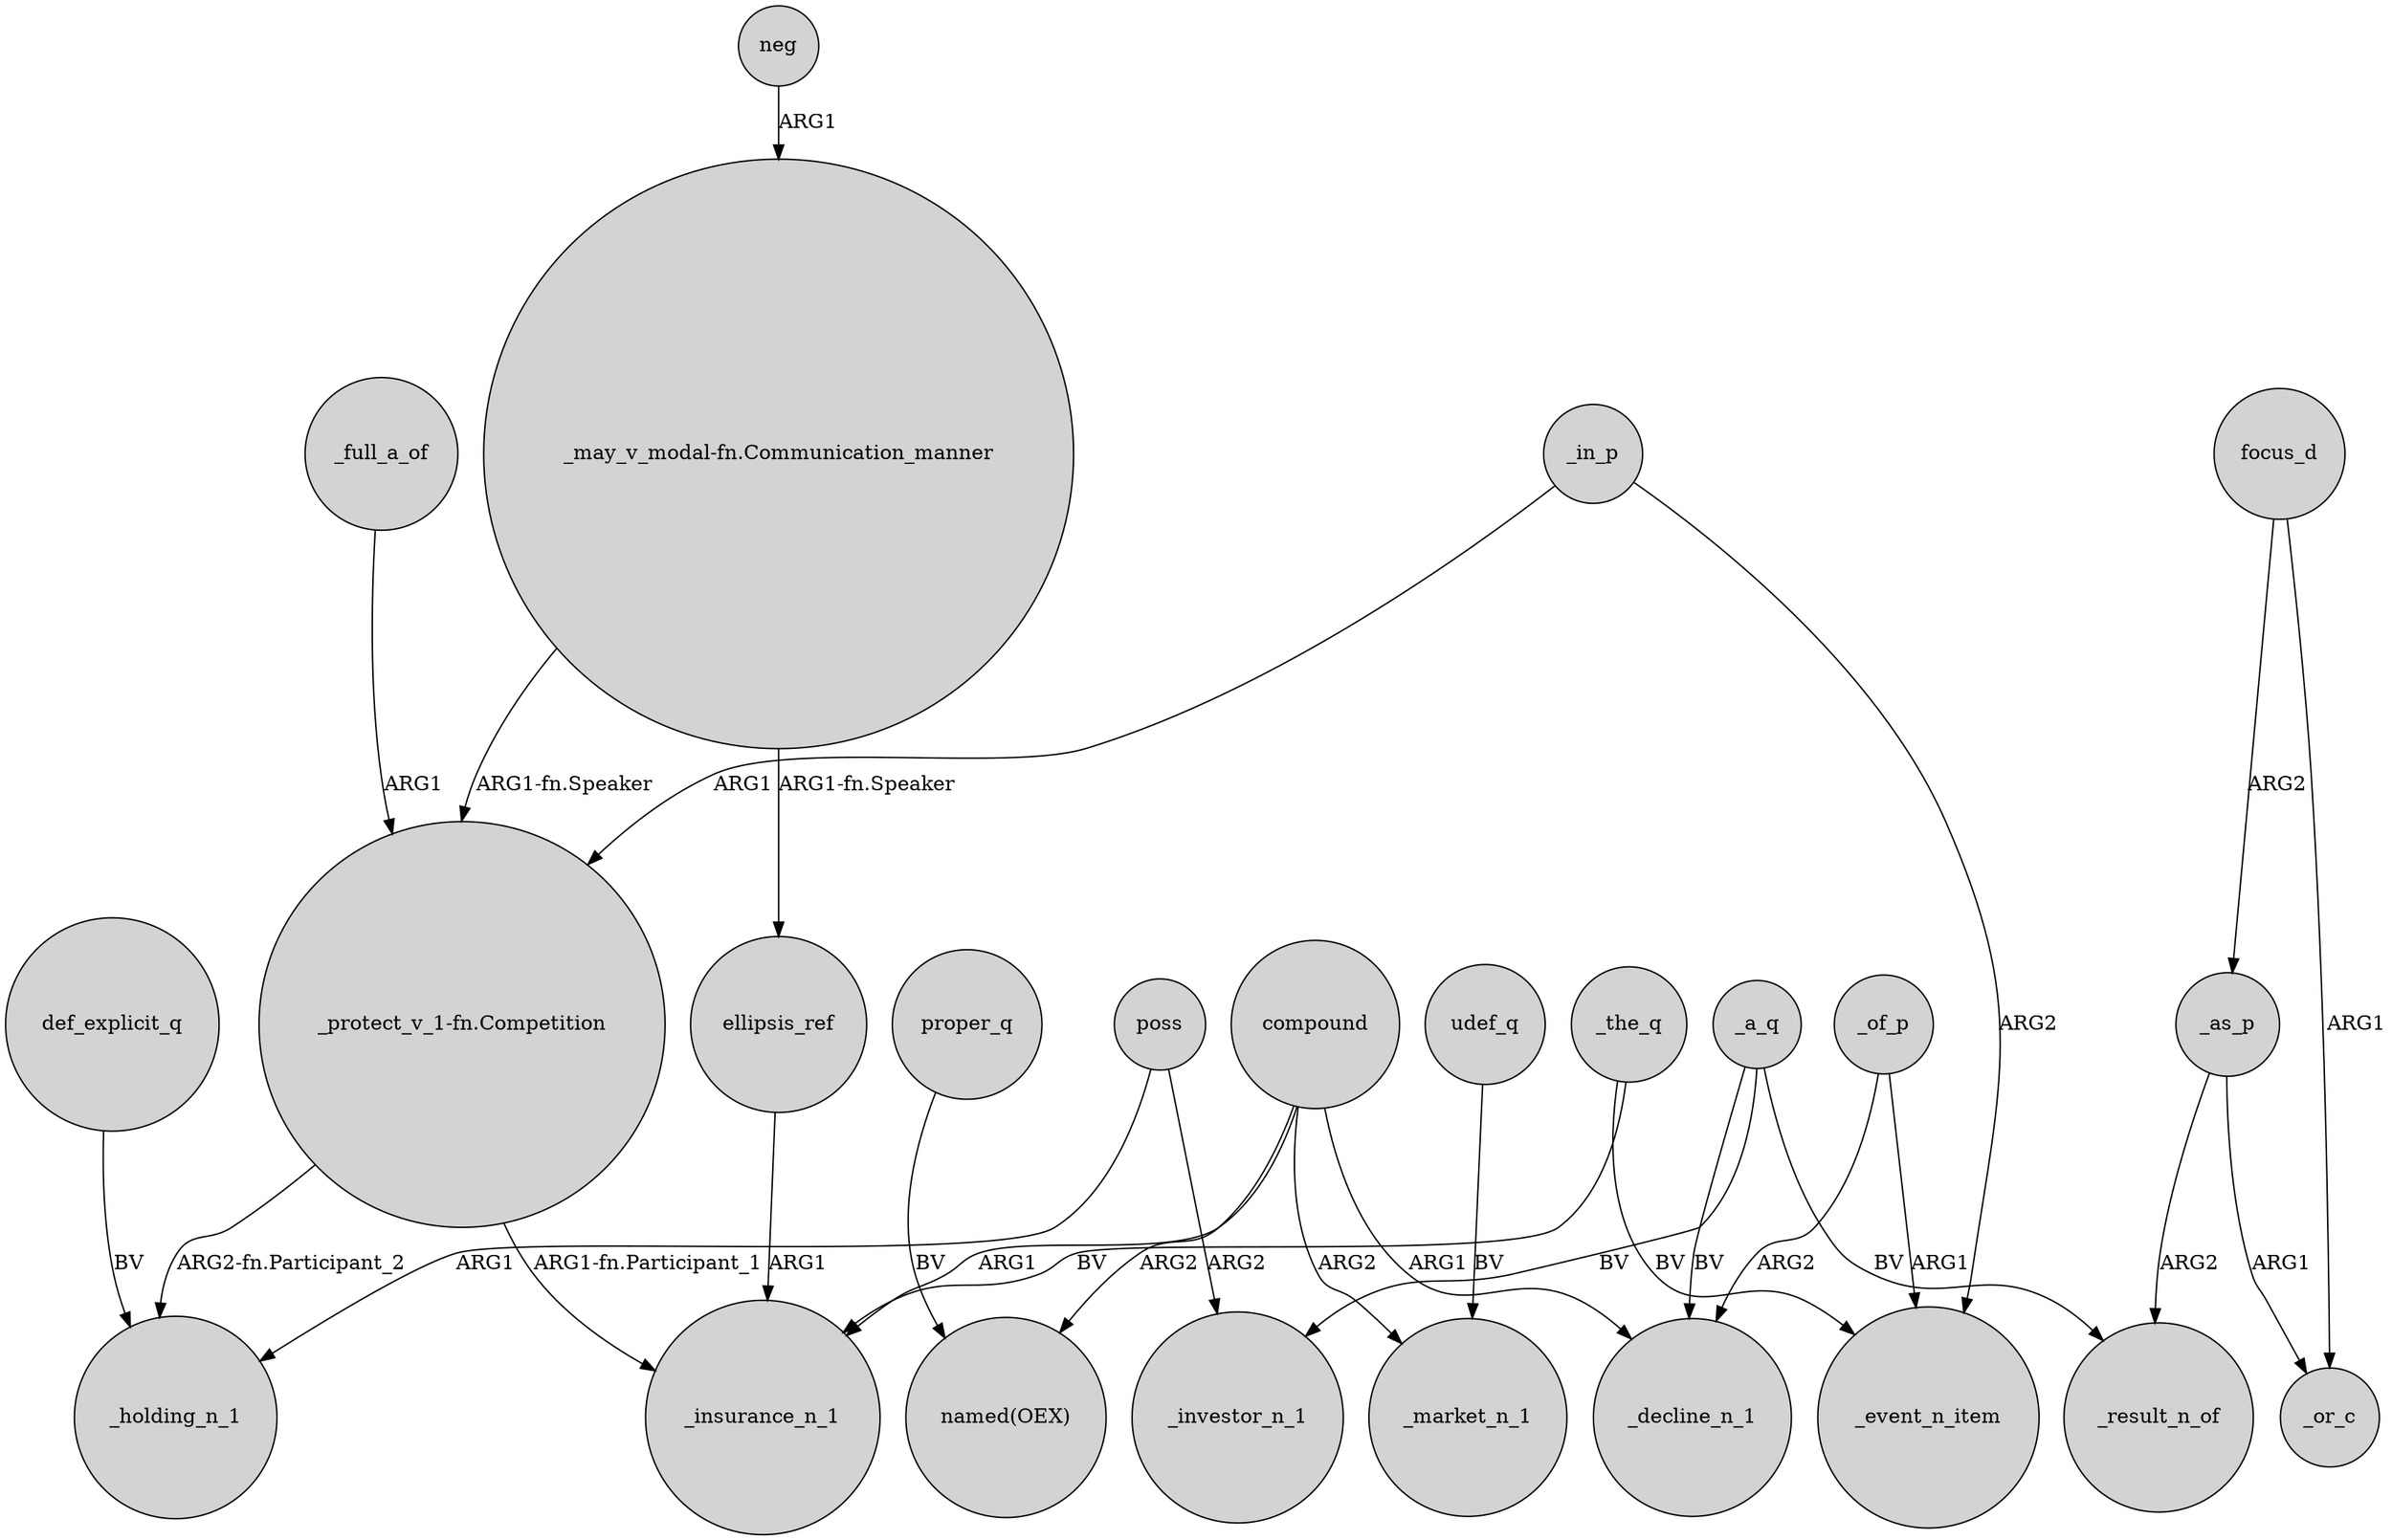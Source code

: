 digraph {
	node [shape=circle style=filled]
	_the_q -> _insurance_n_1 [label=BV]
	udef_q -> _market_n_1 [label=BV]
	"_may_v_modal-fn.Communication_manner" -> ellipsis_ref [label="ARG1-fn.Speaker"]
	_the_q -> _event_n_item [label=BV]
	compound -> _market_n_1 [label=ARG2]
	ellipsis_ref -> _insurance_n_1 [label=ARG1]
	proper_q -> "named(OEX)" [label=BV]
	"_protect_v_1-fn.Competition" -> _insurance_n_1 [label="ARG1-fn.Participant_1"]
	neg -> "_may_v_modal-fn.Communication_manner" [label=ARG1]
	compound -> _insurance_n_1 [label=ARG1]
	"_protect_v_1-fn.Competition" -> _holding_n_1 [label="ARG2-fn.Participant_2"]
	_as_p -> _or_c [label=ARG1]
	_full_a_of -> "_protect_v_1-fn.Competition" [label=ARG1]
	_a_q -> _decline_n_1 [label=BV]
	focus_d -> _or_c [label=ARG1]
	compound -> _decline_n_1 [label=ARG1]
	_a_q -> _investor_n_1 [label=BV]
	_as_p -> _result_n_of [label=ARG2]
	compound -> "named(OEX)" [label=ARG2]
	_in_p -> "_protect_v_1-fn.Competition" [label=ARG1]
	poss -> _investor_n_1 [label=ARG2]
	"_may_v_modal-fn.Communication_manner" -> "_protect_v_1-fn.Competition" [label="ARG1-fn.Speaker"]
	_in_p -> _event_n_item [label=ARG2]
	_of_p -> _event_n_item [label=ARG1]
	_a_q -> _result_n_of [label=BV]
	def_explicit_q -> _holding_n_1 [label=BV]
	poss -> _holding_n_1 [label=ARG1]
	_of_p -> _decline_n_1 [label=ARG2]
	focus_d -> _as_p [label=ARG2]
}
